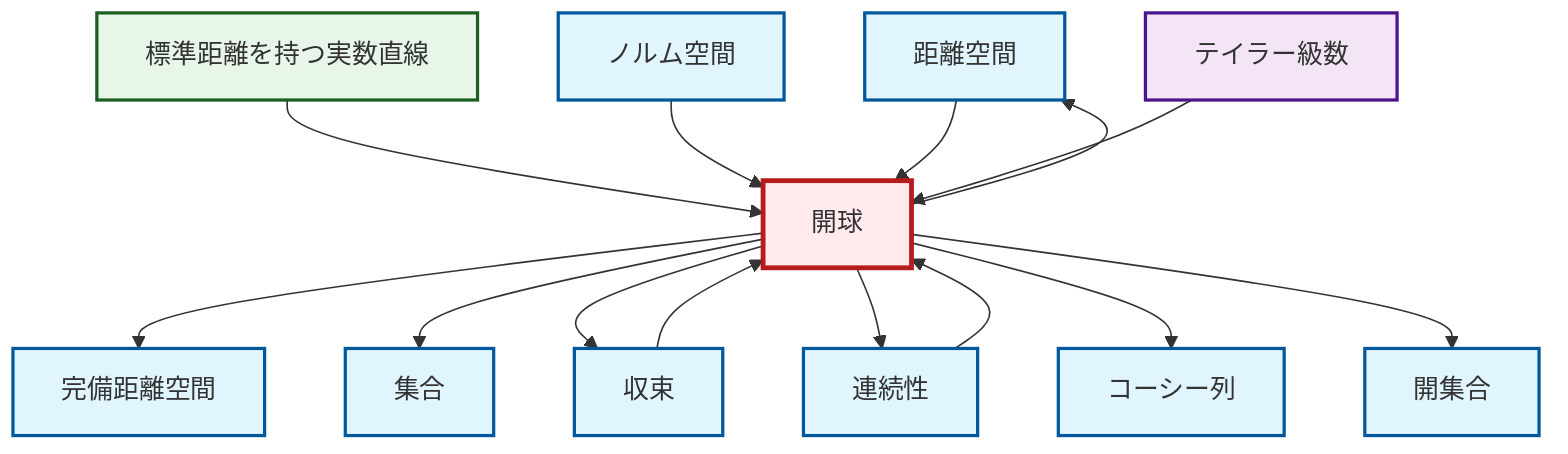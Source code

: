 graph TD
    classDef definition fill:#e1f5fe,stroke:#01579b,stroke-width:2px
    classDef theorem fill:#f3e5f5,stroke:#4a148c,stroke-width:2px
    classDef axiom fill:#fff3e0,stroke:#e65100,stroke-width:2px
    classDef example fill:#e8f5e9,stroke:#1b5e20,stroke-width:2px
    classDef current fill:#ffebee,stroke:#b71c1c,stroke-width:3px
    def-metric-space["距離空間"]:::definition
    def-open-set["開集合"]:::definition
    thm-taylor-series["テイラー級数"]:::theorem
    def-normed-vector-space["ノルム空間"]:::definition
    def-open-ball["開球"]:::definition
    def-continuity["連続性"]:::definition
    def-convergence["収束"]:::definition
    def-complete-metric-space["完備距離空間"]:::definition
    ex-real-line-metric["標準距離を持つ実数直線"]:::example
    def-set["集合"]:::definition
    def-cauchy-sequence["コーシー列"]:::definition
    def-continuity --> def-open-ball
    ex-real-line-metric --> def-open-ball
    def-open-ball --> def-metric-space
    def-normed-vector-space --> def-open-ball
    def-metric-space --> def-open-ball
    def-open-ball --> def-complete-metric-space
    thm-taylor-series --> def-open-ball
    def-open-ball --> def-set
    def-convergence --> def-open-ball
    def-open-ball --> def-convergence
    def-open-ball --> def-continuity
    def-open-ball --> def-cauchy-sequence
    def-open-ball --> def-open-set
    class def-open-ball current